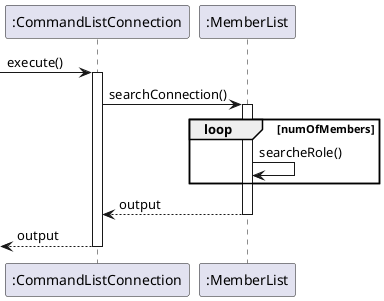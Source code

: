 @startuml
participant ":CommandListConnection" as CommandFinanceSummary
participant ":MemberList" as FinanceList
->CommandFinanceSummary:execute()
activate CommandFinanceSummary
CommandFinanceSummary -> FinanceList : searchConnection()
activate FinanceList
loop numOfMembers
FinanceList -> FinanceList: searcheRole()
end
return output
return output
@enduml